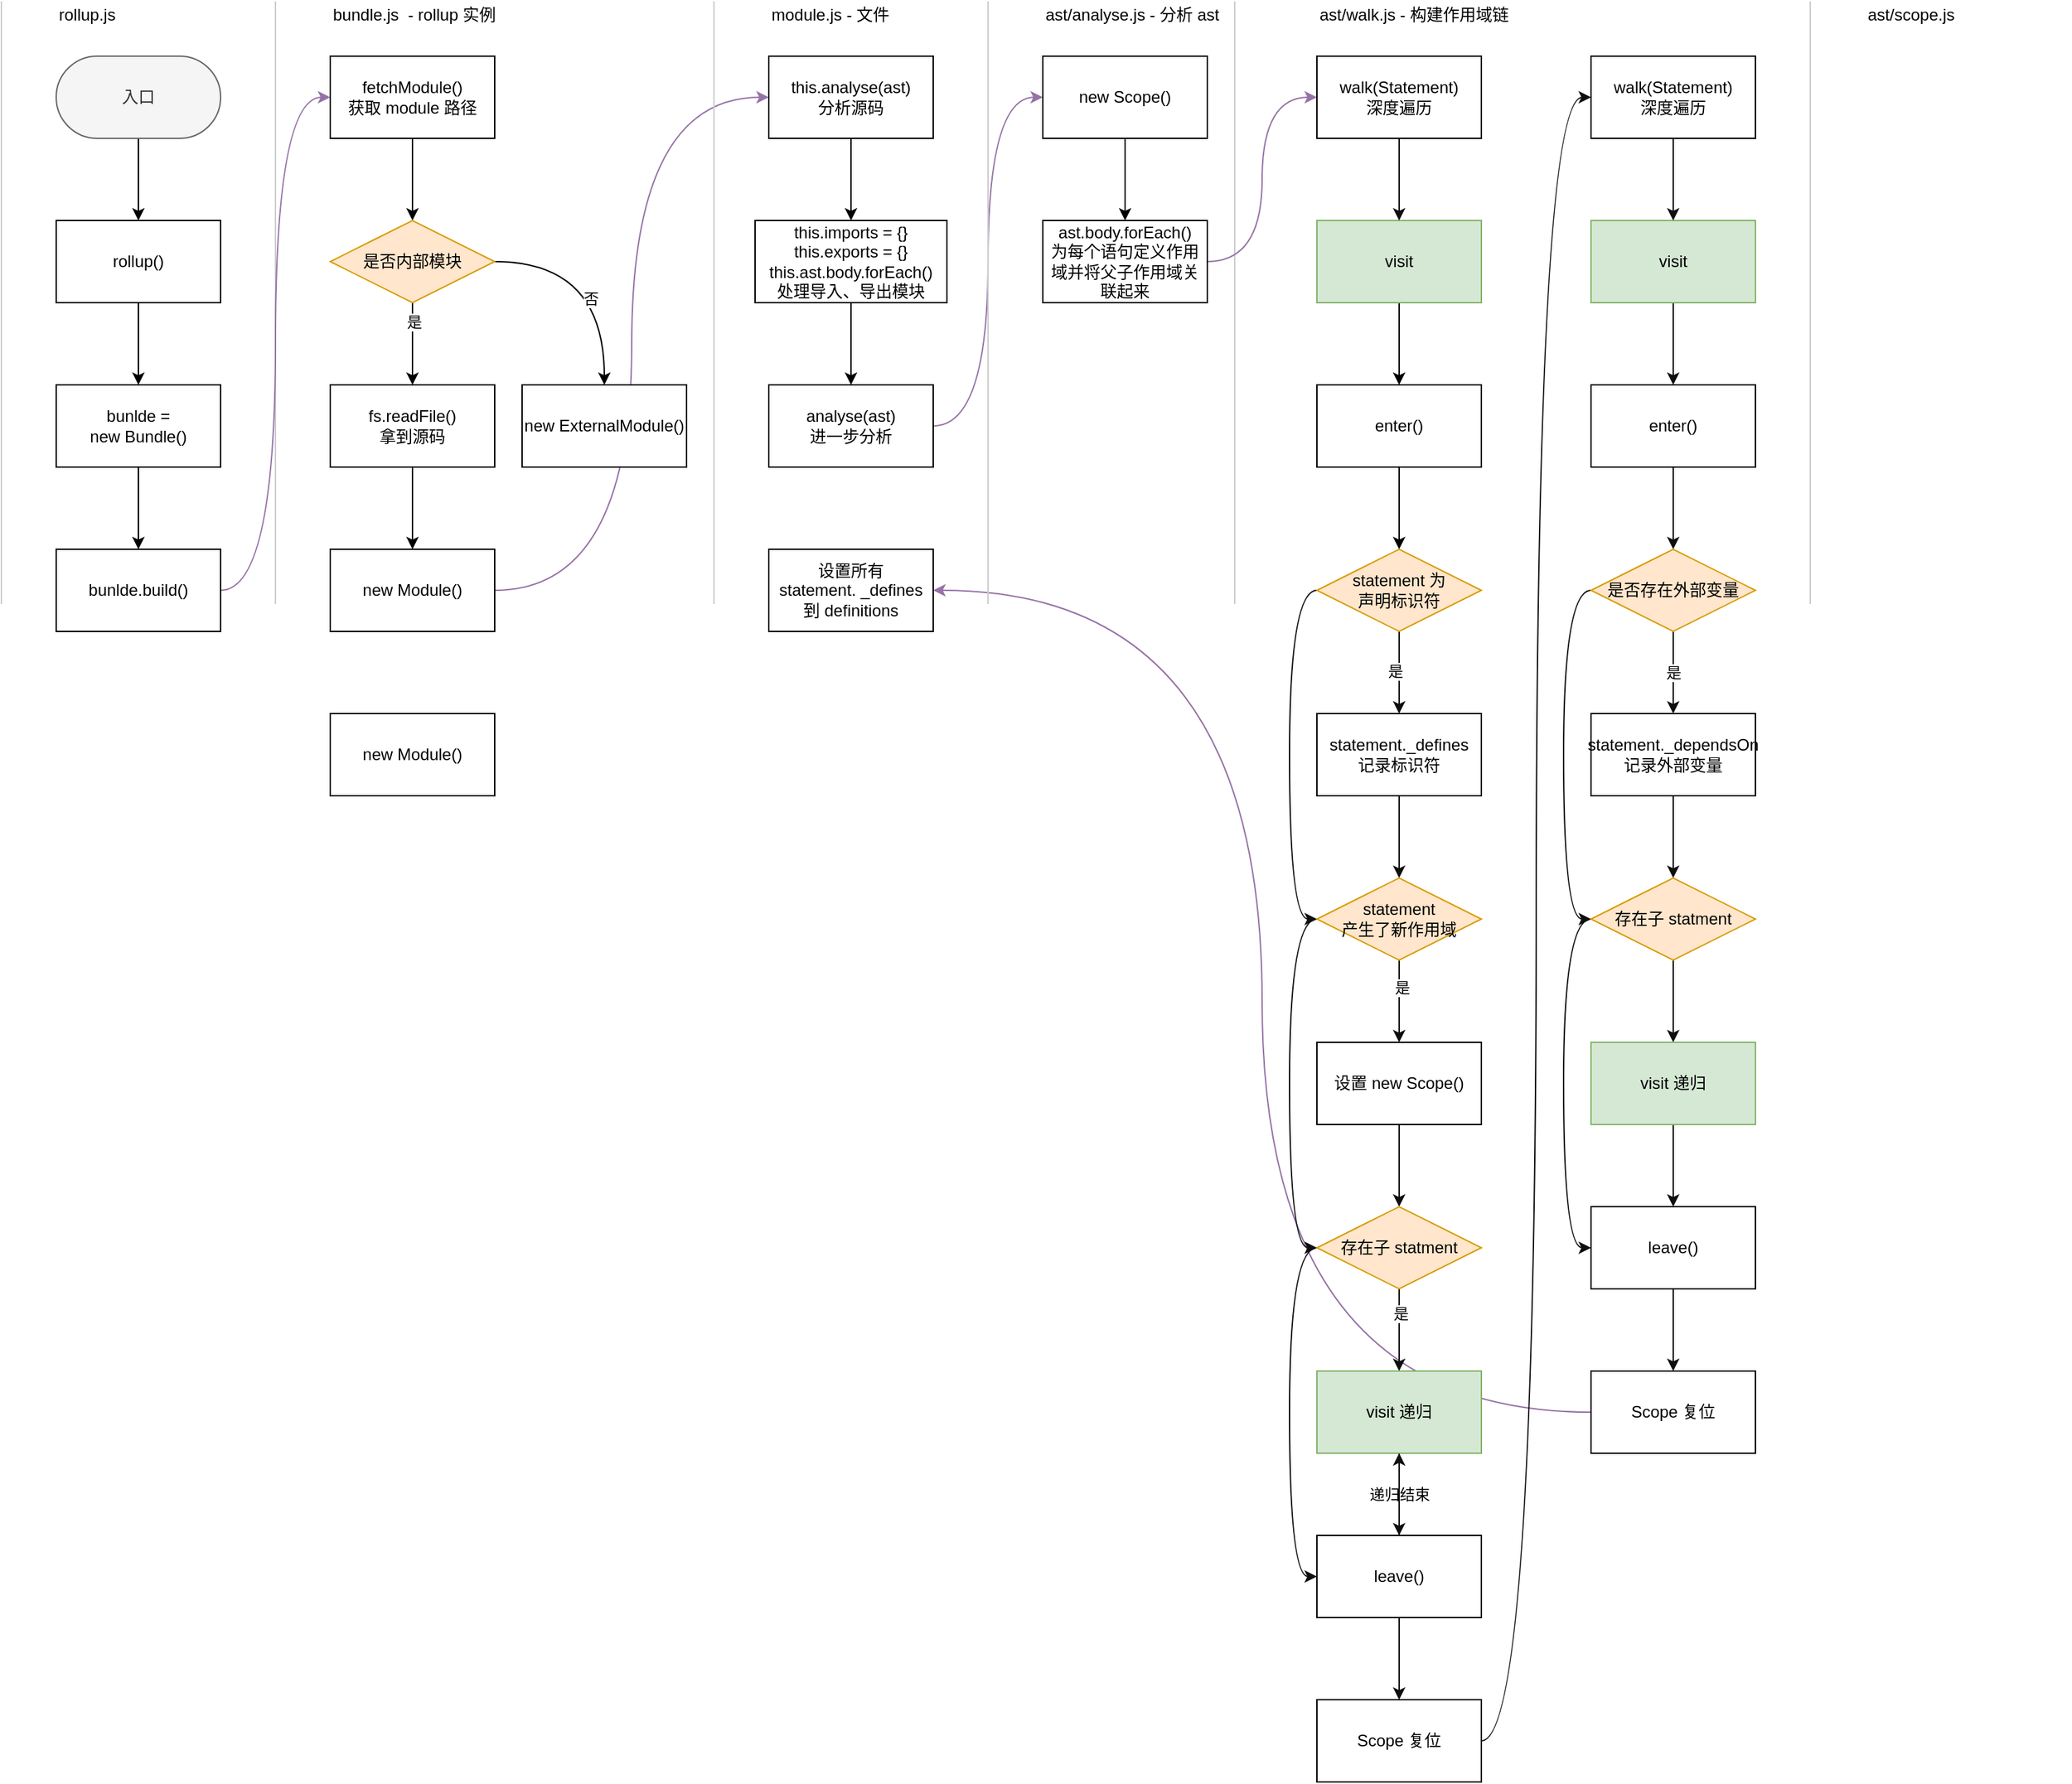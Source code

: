 <mxfile version="14.9.3" type="github">
  <diagram id="jKP7sBDpfqMwmEzG3EQ9" name="第 1 页">
    <mxGraphModel dx="948" dy="644" grid="1" gridSize="10" guides="1" tooltips="1" connect="1" arrows="1" fold="1" page="1" pageScale="1" pageWidth="4681" pageHeight="3300" math="0" shadow="0">
      <root>
        <mxCell id="0" />
        <mxCell id="1" parent="0" />
        <mxCell id="0bQcgtlpd2lwGw6iiIkm-161" style="edgeStyle=orthogonalEdgeStyle;curved=1;orthogonalLoop=1;jettySize=auto;html=1;strokeColor=#9673a6;entryX=1;entryY=0.5;entryDx=0;entryDy=0;fillColor=#e1d5e7;" edge="1" parent="1" source="0bQcgtlpd2lwGw6iiIkm-155" target="0bQcgtlpd2lwGw6iiIkm-162">
          <mxGeometry relative="1" as="geometry">
            <mxPoint x="1150" y="840" as="targetPoint" />
          </mxGeometry>
        </mxCell>
        <mxCell id="0bQcgtlpd2lwGw6iiIkm-5" value="" style="edgeStyle=orthogonalEdgeStyle;rounded=0;orthogonalLoop=1;jettySize=auto;html=1;" edge="1" parent="1" source="0bQcgtlpd2lwGw6iiIkm-2" target="0bQcgtlpd2lwGw6iiIkm-4">
          <mxGeometry relative="1" as="geometry" />
        </mxCell>
        <mxCell id="0bQcgtlpd2lwGw6iiIkm-2" value="入口" style="rounded=1;whiteSpace=wrap;html=1;arcSize=50;fillColor=#f5f5f5;strokeColor=#666666;fontColor=#333333;" vertex="1" parent="1">
          <mxGeometry x="560" y="400" width="120" height="60" as="geometry" />
        </mxCell>
        <mxCell id="0bQcgtlpd2lwGw6iiIkm-8" value="" style="edgeStyle=orthogonalEdgeStyle;rounded=0;orthogonalLoop=1;jettySize=auto;html=1;" edge="1" parent="1" source="0bQcgtlpd2lwGw6iiIkm-4" target="0bQcgtlpd2lwGw6iiIkm-7">
          <mxGeometry relative="1" as="geometry" />
        </mxCell>
        <mxCell id="0bQcgtlpd2lwGw6iiIkm-4" value="rollup()" style="rounded=1;whiteSpace=wrap;html=1;arcSize=0;align=center;" vertex="1" parent="1">
          <mxGeometry x="560" y="520" width="120" height="60" as="geometry" />
        </mxCell>
        <mxCell id="0bQcgtlpd2lwGw6iiIkm-16" value="" style="edgeStyle=orthogonalEdgeStyle;rounded=0;orthogonalLoop=1;jettySize=auto;html=1;" edge="1" parent="1" source="0bQcgtlpd2lwGw6iiIkm-7" target="0bQcgtlpd2lwGw6iiIkm-15">
          <mxGeometry relative="1" as="geometry" />
        </mxCell>
        <mxCell id="0bQcgtlpd2lwGw6iiIkm-7" value="bunlde = &lt;br&gt;new Bundle()" style="rounded=1;whiteSpace=wrap;html=1;arcSize=0;align=center;" vertex="1" parent="1">
          <mxGeometry x="560" y="640" width="120" height="60" as="geometry" />
        </mxCell>
        <mxCell id="0bQcgtlpd2lwGw6iiIkm-9" value="" style="endArrow=none;html=1;strokeColor=#CCCCCC;" edge="1" parent="1">
          <mxGeometry width="50" height="50" relative="1" as="geometry">
            <mxPoint x="520" y="800" as="sourcePoint" />
            <mxPoint x="520" y="360" as="targetPoint" />
          </mxGeometry>
        </mxCell>
        <mxCell id="0bQcgtlpd2lwGw6iiIkm-10" value="" style="endArrow=none;html=1;fillColor=#f5f5f5;strokeColor=#CCCCCC;" edge="1" parent="1">
          <mxGeometry width="50" height="50" relative="1" as="geometry">
            <mxPoint x="720" y="800" as="sourcePoint" />
            <mxPoint x="720" y="360" as="targetPoint" />
          </mxGeometry>
        </mxCell>
        <mxCell id="0bQcgtlpd2lwGw6iiIkm-11" value="rollup.js" style="text;html=1;strokeColor=none;fillColor=none;align=left;verticalAlign=middle;whiteSpace=wrap;rounded=0;" vertex="1" parent="1">
          <mxGeometry x="560" y="360" width="40" height="20" as="geometry" />
        </mxCell>
        <mxCell id="0bQcgtlpd2lwGw6iiIkm-13" value="bundle.js&amp;nbsp; - rollup 实例" style="text;html=1;strokeColor=none;fillColor=none;align=left;verticalAlign=middle;whiteSpace=wrap;rounded=0;" vertex="1" parent="1">
          <mxGeometry x="760" y="360" width="130" height="20" as="geometry" />
        </mxCell>
        <mxCell id="0bQcgtlpd2lwGw6iiIkm-18" style="edgeStyle=orthogonalEdgeStyle;orthogonalLoop=1;jettySize=auto;html=1;entryX=0;entryY=0.5;entryDx=0;entryDy=0;curved=1;fillColor=#e1d5e7;strokeColor=#9673a6;" edge="1" parent="1" source="0bQcgtlpd2lwGw6iiIkm-15" target="0bQcgtlpd2lwGw6iiIkm-17">
          <mxGeometry relative="1" as="geometry" />
        </mxCell>
        <mxCell id="0bQcgtlpd2lwGw6iiIkm-15" value="bunlde.build()" style="rounded=1;whiteSpace=wrap;html=1;arcSize=0;align=center;" vertex="1" parent="1">
          <mxGeometry x="560" y="760" width="120" height="60" as="geometry" />
        </mxCell>
        <mxCell id="0bQcgtlpd2lwGw6iiIkm-17" value="fetchModule()&lt;br&gt;获取 module 路径" style="rounded=1;whiteSpace=wrap;html=1;arcSize=0;align=center;" vertex="1" parent="1">
          <mxGeometry x="760" y="400" width="120" height="60" as="geometry" />
        </mxCell>
        <mxCell id="0bQcgtlpd2lwGw6iiIkm-22" value="" style="edgeStyle=orthogonalEdgeStyle;curved=1;orthogonalLoop=1;jettySize=auto;html=1;strokeColor=#000000;exitX=0.5;exitY=1;exitDx=0;exitDy=0;" edge="1" parent="1" source="0bQcgtlpd2lwGw6iiIkm-17" target="0bQcgtlpd2lwGw6iiIkm-21">
          <mxGeometry relative="1" as="geometry">
            <mxPoint x="820" y="580" as="sourcePoint" />
          </mxGeometry>
        </mxCell>
        <mxCell id="0bQcgtlpd2lwGw6iiIkm-24" value="" style="edgeStyle=orthogonalEdgeStyle;curved=1;orthogonalLoop=1;jettySize=auto;html=1;strokeColor=#000000;" edge="1" parent="1" source="0bQcgtlpd2lwGw6iiIkm-21">
          <mxGeometry relative="1" as="geometry">
            <mxPoint x="820" y="640" as="targetPoint" />
          </mxGeometry>
        </mxCell>
        <mxCell id="0bQcgtlpd2lwGw6iiIkm-25" value="是" style="edgeLabel;html=1;align=center;verticalAlign=middle;resizable=0;points=[];" vertex="1" connectable="0" parent="0bQcgtlpd2lwGw6iiIkm-24">
          <mxGeometry x="-0.533" y="1" relative="1" as="geometry">
            <mxPoint as="offset" />
          </mxGeometry>
        </mxCell>
        <mxCell id="0bQcgtlpd2lwGw6iiIkm-27" value="否" style="edgeStyle=orthogonalEdgeStyle;curved=1;orthogonalLoop=1;jettySize=auto;html=1;strokeColor=#000000;" edge="1" parent="1" source="0bQcgtlpd2lwGw6iiIkm-21" target="0bQcgtlpd2lwGw6iiIkm-26">
          <mxGeometry x="0.25" y="-10" relative="1" as="geometry">
            <mxPoint as="offset" />
          </mxGeometry>
        </mxCell>
        <mxCell id="0bQcgtlpd2lwGw6iiIkm-21" value="是否内部模块" style="rhombus;whiteSpace=wrap;html=1;rounded=1;arcSize=0;fillColor=#ffe6cc;strokeColor=#d79b00;" vertex="1" parent="1">
          <mxGeometry x="760" y="520" width="120" height="60" as="geometry" />
        </mxCell>
        <mxCell id="0bQcgtlpd2lwGw6iiIkm-37" style="edgeStyle=orthogonalEdgeStyle;curved=1;orthogonalLoop=1;jettySize=auto;html=1;entryX=0;entryY=0.5;entryDx=0;entryDy=0;strokeColor=#9673a6;fillColor=#e1d5e7;" edge="1" parent="1" source="0bQcgtlpd2lwGw6iiIkm-23" target="0bQcgtlpd2lwGw6iiIkm-31">
          <mxGeometry relative="1" as="geometry" />
        </mxCell>
        <mxCell id="0bQcgtlpd2lwGw6iiIkm-23" value="new Module()" style="whiteSpace=wrap;html=1;rounded=1;arcSize=0;" vertex="1" parent="1">
          <mxGeometry x="760" y="760" width="120" height="60" as="geometry" />
        </mxCell>
        <mxCell id="0bQcgtlpd2lwGw6iiIkm-26" value="new ExternalModule()" style="whiteSpace=wrap;html=1;rounded=1;arcSize=0;" vertex="1" parent="1">
          <mxGeometry x="900" y="640" width="120" height="60" as="geometry" />
        </mxCell>
        <mxCell id="0bQcgtlpd2lwGw6iiIkm-29" value="" style="edgeStyle=orthogonalEdgeStyle;curved=1;orthogonalLoop=1;jettySize=auto;html=1;strokeColor=#000000;" edge="1" parent="1" source="0bQcgtlpd2lwGw6iiIkm-28" target="0bQcgtlpd2lwGw6iiIkm-23">
          <mxGeometry relative="1" as="geometry" />
        </mxCell>
        <mxCell id="0bQcgtlpd2lwGw6iiIkm-28" value="fs.readFile()&lt;br&gt;拿到源码" style="whiteSpace=wrap;html=1;rounded=1;arcSize=0;" vertex="1" parent="1">
          <mxGeometry x="760" y="640" width="120" height="60" as="geometry" />
        </mxCell>
        <mxCell id="0bQcgtlpd2lwGw6iiIkm-30" value="" style="endArrow=none;html=1;fillColor=#f5f5f5;strokeColor=#CCCCCC;" edge="1" parent="1">
          <mxGeometry width="50" height="50" relative="1" as="geometry">
            <mxPoint x="1040" y="800" as="sourcePoint" />
            <mxPoint x="1040" y="360" as="targetPoint" />
          </mxGeometry>
        </mxCell>
        <mxCell id="0bQcgtlpd2lwGw6iiIkm-36" value="" style="edgeStyle=orthogonalEdgeStyle;curved=1;orthogonalLoop=1;jettySize=auto;html=1;strokeColor=#000000;" edge="1" parent="1" source="0bQcgtlpd2lwGw6iiIkm-31" target="0bQcgtlpd2lwGw6iiIkm-35">
          <mxGeometry relative="1" as="geometry" />
        </mxCell>
        <mxCell id="0bQcgtlpd2lwGw6iiIkm-31" value="this.analyse(ast)&lt;br&gt;分析源码" style="whiteSpace=wrap;html=1;rounded=1;arcSize=0;" vertex="1" parent="1">
          <mxGeometry x="1080" y="400" width="120" height="60" as="geometry" />
        </mxCell>
        <mxCell id="0bQcgtlpd2lwGw6iiIkm-32" value="module.js - 文件" style="text;html=1;strokeColor=none;fillColor=none;align=left;verticalAlign=middle;whiteSpace=wrap;rounded=0;" vertex="1" parent="1">
          <mxGeometry x="1080" y="360" width="130" height="20" as="geometry" />
        </mxCell>
        <mxCell id="0bQcgtlpd2lwGw6iiIkm-33" style="edgeStyle=orthogonalEdgeStyle;curved=1;orthogonalLoop=1;jettySize=auto;html=1;exitX=0.5;exitY=1;exitDx=0;exitDy=0;strokeColor=#000000;" edge="1" parent="1" source="0bQcgtlpd2lwGw6iiIkm-13" target="0bQcgtlpd2lwGw6iiIkm-13">
          <mxGeometry relative="1" as="geometry" />
        </mxCell>
        <mxCell id="0bQcgtlpd2lwGw6iiIkm-39" value="" style="edgeStyle=orthogonalEdgeStyle;curved=1;orthogonalLoop=1;jettySize=auto;html=1;strokeColor=#000000;" edge="1" parent="1" source="0bQcgtlpd2lwGw6iiIkm-35" target="0bQcgtlpd2lwGw6iiIkm-38">
          <mxGeometry relative="1" as="geometry" />
        </mxCell>
        <mxCell id="0bQcgtlpd2lwGw6iiIkm-35" value="&lt;div&gt;this.imports = {}&lt;/div&gt;&lt;div&gt;&lt;span&gt;		&lt;/span&gt;this.exports = {}&lt;/div&gt;&lt;div&gt;this.ast.body.forEach()&lt;br&gt;&lt;/div&gt;&lt;div&gt;处理导入、导出模块&lt;/div&gt;" style="whiteSpace=wrap;html=1;rounded=1;arcSize=0;" vertex="1" parent="1">
          <mxGeometry x="1070" y="520" width="140" height="60" as="geometry" />
        </mxCell>
        <mxCell id="0bQcgtlpd2lwGw6iiIkm-44" style="edgeStyle=orthogonalEdgeStyle;curved=1;orthogonalLoop=1;jettySize=auto;html=1;entryX=0;entryY=0.5;entryDx=0;entryDy=0;strokeColor=#9673a6;fillColor=#e1d5e7;" edge="1" parent="1" source="0bQcgtlpd2lwGw6iiIkm-38" target="0bQcgtlpd2lwGw6iiIkm-43">
          <mxGeometry relative="1" as="geometry" />
        </mxCell>
        <mxCell id="0bQcgtlpd2lwGw6iiIkm-38" value="&lt;span&gt;analyse(ast)&lt;/span&gt;&lt;br&gt;进一步分析" style="whiteSpace=wrap;html=1;rounded=1;arcSize=0;" vertex="1" parent="1">
          <mxGeometry x="1080" y="640" width="120" height="60" as="geometry" />
        </mxCell>
        <mxCell id="0bQcgtlpd2lwGw6iiIkm-40" value="" style="endArrow=none;html=1;fillColor=#f5f5f5;strokeColor=#CCCCCC;" edge="1" parent="1">
          <mxGeometry width="50" height="50" relative="1" as="geometry">
            <mxPoint x="1240" y="800" as="sourcePoint" />
            <mxPoint x="1240" y="360" as="targetPoint" />
          </mxGeometry>
        </mxCell>
        <mxCell id="0bQcgtlpd2lwGw6iiIkm-41" value="ast/analyse.js - 分析 ast" style="text;html=1;strokeColor=none;fillColor=none;align=left;verticalAlign=middle;whiteSpace=wrap;rounded=0;" vertex="1" parent="1">
          <mxGeometry x="1280" y="360" width="140" height="20" as="geometry" />
        </mxCell>
        <mxCell id="0bQcgtlpd2lwGw6iiIkm-49" value="" style="edgeStyle=orthogonalEdgeStyle;curved=1;orthogonalLoop=1;jettySize=auto;html=1;strokeColor=#000000;" edge="1" parent="1" source="0bQcgtlpd2lwGw6iiIkm-43" target="0bQcgtlpd2lwGw6iiIkm-48">
          <mxGeometry relative="1" as="geometry" />
        </mxCell>
        <mxCell id="0bQcgtlpd2lwGw6iiIkm-43" value="new Scope()" style="whiteSpace=wrap;html=1;rounded=1;arcSize=0;" vertex="1" parent="1">
          <mxGeometry x="1280" y="400" width="120" height="60" as="geometry" />
        </mxCell>
        <mxCell id="0bQcgtlpd2lwGw6iiIkm-45" value="" style="endArrow=none;html=1;fillColor=#f5f5f5;strokeColor=#CCCCCC;" edge="1" parent="1">
          <mxGeometry width="50" height="50" relative="1" as="geometry">
            <mxPoint x="1420" y="800" as="sourcePoint" />
            <mxPoint x="1420" y="360" as="targetPoint" />
          </mxGeometry>
        </mxCell>
        <mxCell id="0bQcgtlpd2lwGw6iiIkm-46" value="ast/walk.js - 构建作用域链" style="text;html=1;strokeColor=none;fillColor=none;align=left;verticalAlign=middle;whiteSpace=wrap;rounded=0;" vertex="1" parent="1">
          <mxGeometry x="1480" y="360" width="150" height="20" as="geometry" />
        </mxCell>
        <mxCell id="0bQcgtlpd2lwGw6iiIkm-74" value="" style="edgeStyle=orthogonalEdgeStyle;curved=1;orthogonalLoop=1;jettySize=auto;html=1;strokeColor=#000000;" edge="1" parent="1" source="0bQcgtlpd2lwGw6iiIkm-47" target="0bQcgtlpd2lwGw6iiIkm-56">
          <mxGeometry relative="1" as="geometry" />
        </mxCell>
        <mxCell id="0bQcgtlpd2lwGw6iiIkm-47" value="visit" style="whiteSpace=wrap;html=1;rounded=1;arcSize=0;fillColor=#d5e8d4;strokeColor=#82b366;" vertex="1" parent="1">
          <mxGeometry x="1480" y="520" width="120" height="60" as="geometry" />
        </mxCell>
        <mxCell id="0bQcgtlpd2lwGw6iiIkm-54" value="" style="edgeStyle=orthogonalEdgeStyle;curved=1;orthogonalLoop=1;jettySize=auto;html=1;strokeColor=#9673a6;entryX=0;entryY=0.5;entryDx=0;entryDy=0;fillColor=#e1d5e7;" edge="1" parent="1" source="0bQcgtlpd2lwGw6iiIkm-48" target="0bQcgtlpd2lwGw6iiIkm-53">
          <mxGeometry relative="1" as="geometry" />
        </mxCell>
        <mxCell id="0bQcgtlpd2lwGw6iiIkm-48" value="ast.body.forEach()&lt;br&gt;为每个语句定义作用域并将父子作用域关联起来" style="whiteSpace=wrap;html=1;rounded=1;arcSize=0;" vertex="1" parent="1">
          <mxGeometry x="1280" y="520" width="120" height="60" as="geometry" />
        </mxCell>
        <mxCell id="0bQcgtlpd2lwGw6iiIkm-135" value="" style="edgeStyle=orthogonalEdgeStyle;curved=1;orthogonalLoop=1;jettySize=auto;html=1;strokeColor=#0F0F0F;" edge="1" parent="1" source="0bQcgtlpd2lwGw6iiIkm-53" target="0bQcgtlpd2lwGw6iiIkm-47">
          <mxGeometry relative="1" as="geometry" />
        </mxCell>
        <mxCell id="0bQcgtlpd2lwGw6iiIkm-53" value="walk(Statement)&lt;br&gt;深度遍历" style="whiteSpace=wrap;html=1;rounded=1;arcSize=0;" vertex="1" parent="1">
          <mxGeometry x="1480" y="400" width="120" height="60" as="geometry" />
        </mxCell>
        <mxCell id="0bQcgtlpd2lwGw6iiIkm-59" value="" style="edgeStyle=orthogonalEdgeStyle;curved=1;orthogonalLoop=1;jettySize=auto;html=1;strokeColor=#000000;entryX=0.5;entryY=0;entryDx=0;entryDy=0;" edge="1" parent="1" source="0bQcgtlpd2lwGw6iiIkm-56" target="0bQcgtlpd2lwGw6iiIkm-102">
          <mxGeometry relative="1" as="geometry">
            <mxPoint x="1540" y="760" as="targetPoint" />
          </mxGeometry>
        </mxCell>
        <mxCell id="0bQcgtlpd2lwGw6iiIkm-56" value="enter()" style="whiteSpace=wrap;html=1;rounded=1;arcSize=0;" vertex="1" parent="1">
          <mxGeometry x="1480" y="640" width="120" height="60" as="geometry" />
        </mxCell>
        <mxCell id="0bQcgtlpd2lwGw6iiIkm-66" value="" style="endArrow=none;html=1;fillColor=#f5f5f5;strokeColor=#CCCCCC;" edge="1" parent="1">
          <mxGeometry width="50" height="50" relative="1" as="geometry">
            <mxPoint x="1840" y="800" as="sourcePoint" />
            <mxPoint x="1840" y="360" as="targetPoint" />
          </mxGeometry>
        </mxCell>
        <mxCell id="0bQcgtlpd2lwGw6iiIkm-68" value="ast/scope.js" style="text;html=1;strokeColor=none;fillColor=none;align=left;verticalAlign=middle;whiteSpace=wrap;rounded=0;" vertex="1" parent="1">
          <mxGeometry x="1880" y="360" width="150" height="20" as="geometry" />
        </mxCell>
        <mxCell id="0bQcgtlpd2lwGw6iiIkm-110" value="" style="edgeStyle=orthogonalEdgeStyle;curved=1;orthogonalLoop=1;jettySize=auto;html=1;strokeColor=#0F0F0F;" edge="1" parent="1" source="0bQcgtlpd2lwGw6iiIkm-102" target="0bQcgtlpd2lwGw6iiIkm-107">
          <mxGeometry relative="1" as="geometry" />
        </mxCell>
        <mxCell id="0bQcgtlpd2lwGw6iiIkm-112" value="是" style="edgeLabel;html=1;align=center;verticalAlign=middle;resizable=0;points=[];" vertex="1" connectable="0" parent="0bQcgtlpd2lwGw6iiIkm-110">
          <mxGeometry x="-0.033" y="-3" relative="1" as="geometry">
            <mxPoint as="offset" />
          </mxGeometry>
        </mxCell>
        <mxCell id="0bQcgtlpd2lwGw6iiIkm-138" style="edgeStyle=orthogonalEdgeStyle;curved=1;orthogonalLoop=1;jettySize=auto;html=1;entryX=0;entryY=0.5;entryDx=0;entryDy=0;strokeColor=#0F0F0F;exitX=0;exitY=0.5;exitDx=0;exitDy=0;" edge="1" parent="1" source="0bQcgtlpd2lwGw6iiIkm-102" target="0bQcgtlpd2lwGw6iiIkm-108">
          <mxGeometry relative="1" as="geometry" />
        </mxCell>
        <mxCell id="0bQcgtlpd2lwGw6iiIkm-102" value="statement 为&lt;br&gt;声明标识符" style="rhombus;whiteSpace=wrap;html=1;rounded=1;arcSize=0;fillColor=#ffe6cc;strokeColor=#d79b00;" vertex="1" parent="1">
          <mxGeometry x="1480" y="760" width="120" height="60" as="geometry" />
        </mxCell>
        <mxCell id="0bQcgtlpd2lwGw6iiIkm-111" value="" style="edgeStyle=orthogonalEdgeStyle;curved=1;orthogonalLoop=1;jettySize=auto;html=1;strokeColor=#0F0F0F;" edge="1" parent="1" source="0bQcgtlpd2lwGw6iiIkm-107" target="0bQcgtlpd2lwGw6iiIkm-108">
          <mxGeometry relative="1" as="geometry" />
        </mxCell>
        <mxCell id="0bQcgtlpd2lwGw6iiIkm-107" value="statement._defines&lt;br&gt;记录标识符" style="whiteSpace=wrap;html=1;rounded=1;arcSize=0;" vertex="1" parent="1">
          <mxGeometry x="1480" y="880" width="120" height="60" as="geometry" />
        </mxCell>
        <mxCell id="0bQcgtlpd2lwGw6iiIkm-115" value="" style="edgeStyle=orthogonalEdgeStyle;curved=1;orthogonalLoop=1;jettySize=auto;html=1;strokeColor=#0F0F0F;" edge="1" parent="1" source="0bQcgtlpd2lwGw6iiIkm-108" target="0bQcgtlpd2lwGw6iiIkm-114">
          <mxGeometry relative="1" as="geometry" />
        </mxCell>
        <mxCell id="0bQcgtlpd2lwGw6iiIkm-123" value="是" style="edgeLabel;html=1;align=center;verticalAlign=middle;resizable=0;points=[];" vertex="1" connectable="0" parent="0bQcgtlpd2lwGw6iiIkm-115">
          <mxGeometry x="-0.333" y="2" relative="1" as="geometry">
            <mxPoint as="offset" />
          </mxGeometry>
        </mxCell>
        <mxCell id="0bQcgtlpd2lwGw6iiIkm-139" style="edgeStyle=orthogonalEdgeStyle;curved=1;orthogonalLoop=1;jettySize=auto;html=1;entryX=0;entryY=0.5;entryDx=0;entryDy=0;strokeColor=#0F0F0F;exitX=0;exitY=0.5;exitDx=0;exitDy=0;" edge="1" parent="1" source="0bQcgtlpd2lwGw6iiIkm-108" target="0bQcgtlpd2lwGw6iiIkm-117">
          <mxGeometry relative="1" as="geometry" />
        </mxCell>
        <mxCell id="0bQcgtlpd2lwGw6iiIkm-108" value="statement&lt;br&gt;产生了新作用域" style="rhombus;whiteSpace=wrap;html=1;rounded=1;arcSize=0;fillColor=#ffe6cc;strokeColor=#d79b00;" vertex="1" parent="1">
          <mxGeometry x="1480" y="1000" width="120" height="60" as="geometry" />
        </mxCell>
        <mxCell id="0bQcgtlpd2lwGw6iiIkm-118" value="" style="edgeStyle=orthogonalEdgeStyle;curved=1;orthogonalLoop=1;jettySize=auto;html=1;strokeColor=#0F0F0F;" edge="1" parent="1" source="0bQcgtlpd2lwGw6iiIkm-114" target="0bQcgtlpd2lwGw6iiIkm-117">
          <mxGeometry relative="1" as="geometry" />
        </mxCell>
        <mxCell id="0bQcgtlpd2lwGw6iiIkm-114" value="设置 new Scope()" style="whiteSpace=wrap;html=1;rounded=1;arcSize=0;" vertex="1" parent="1">
          <mxGeometry x="1480" y="1120" width="120" height="60" as="geometry" />
        </mxCell>
        <mxCell id="0bQcgtlpd2lwGw6iiIkm-122" value="" style="edgeStyle=orthogonalEdgeStyle;curved=1;orthogonalLoop=1;jettySize=auto;html=1;strokeColor=#0F0F0F;" edge="1" parent="1" source="0bQcgtlpd2lwGw6iiIkm-117" target="0bQcgtlpd2lwGw6iiIkm-121">
          <mxGeometry relative="1" as="geometry" />
        </mxCell>
        <mxCell id="0bQcgtlpd2lwGw6iiIkm-124" value="是" style="edgeLabel;html=1;align=center;verticalAlign=middle;resizable=0;points=[];" vertex="1" connectable="0" parent="0bQcgtlpd2lwGw6iiIkm-122">
          <mxGeometry x="-0.4" y="1" relative="1" as="geometry">
            <mxPoint as="offset" />
          </mxGeometry>
        </mxCell>
        <mxCell id="0bQcgtlpd2lwGw6iiIkm-140" style="edgeStyle=orthogonalEdgeStyle;curved=1;orthogonalLoop=1;jettySize=auto;html=1;entryX=0;entryY=0.5;entryDx=0;entryDy=0;strokeColor=#0F0F0F;exitX=0;exitY=0.5;exitDx=0;exitDy=0;" edge="1" parent="1" source="0bQcgtlpd2lwGw6iiIkm-117" target="0bQcgtlpd2lwGw6iiIkm-125">
          <mxGeometry relative="1" as="geometry" />
        </mxCell>
        <mxCell id="0bQcgtlpd2lwGw6iiIkm-117" value="存在子 statment" style="rhombus;whiteSpace=wrap;html=1;rounded=1;arcSize=0;fillColor=#ffe6cc;strokeColor=#d79b00;" vertex="1" parent="1">
          <mxGeometry x="1480" y="1240" width="120" height="60" as="geometry" />
        </mxCell>
        <mxCell id="0bQcgtlpd2lwGw6iiIkm-126" value="递归结束" style="edgeStyle=orthogonalEdgeStyle;curved=1;orthogonalLoop=1;jettySize=auto;html=1;strokeColor=#0F0F0F;" edge="1" parent="1" source="0bQcgtlpd2lwGw6iiIkm-121" target="0bQcgtlpd2lwGw6iiIkm-125">
          <mxGeometry relative="1" as="geometry" />
        </mxCell>
        <mxCell id="0bQcgtlpd2lwGw6iiIkm-121" value="visit 递归" style="whiteSpace=wrap;html=1;rounded=1;strokeColor=#82b366;fillColor=#d5e8d4;arcSize=0;" vertex="1" parent="1">
          <mxGeometry x="1480" y="1360" width="120" height="60" as="geometry" />
        </mxCell>
        <mxCell id="0bQcgtlpd2lwGw6iiIkm-133" value="" style="edgeStyle=orthogonalEdgeStyle;curved=1;orthogonalLoop=1;jettySize=auto;html=1;strokeColor=#0F0F0F;" edge="1" parent="1" source="0bQcgtlpd2lwGw6iiIkm-125" target="0bQcgtlpd2lwGw6iiIkm-132">
          <mxGeometry relative="1" as="geometry" />
        </mxCell>
        <mxCell id="0bQcgtlpd2lwGw6iiIkm-136" value="" style="edgeStyle=orthogonalEdgeStyle;curved=1;orthogonalLoop=1;jettySize=auto;html=1;strokeColor=#0F0F0F;" edge="1" parent="1" source="0bQcgtlpd2lwGw6iiIkm-125" target="0bQcgtlpd2lwGw6iiIkm-121">
          <mxGeometry relative="1" as="geometry" />
        </mxCell>
        <mxCell id="0bQcgtlpd2lwGw6iiIkm-125" value="leave()" style="whiteSpace=wrap;html=1;rounded=1;arcSize=0;" vertex="1" parent="1">
          <mxGeometry x="1480" y="1480" width="120" height="60" as="geometry" />
        </mxCell>
        <mxCell id="0bQcgtlpd2lwGw6iiIkm-137" style="edgeStyle=orthogonalEdgeStyle;curved=1;orthogonalLoop=1;jettySize=auto;html=1;strokeColor=#0F0F0F;entryX=0;entryY=0.5;entryDx=0;entryDy=0;" edge="1" parent="1" source="0bQcgtlpd2lwGw6iiIkm-132" target="0bQcgtlpd2lwGw6iiIkm-141">
          <mxGeometry relative="1" as="geometry">
            <mxPoint x="1720" y="1250.0" as="targetPoint" />
          </mxGeometry>
        </mxCell>
        <mxCell id="0bQcgtlpd2lwGw6iiIkm-132" value="Scope 复位" style="whiteSpace=wrap;html=1;rounded=1;arcSize=0;" vertex="1" parent="1">
          <mxGeometry x="1480" y="1600" width="120" height="60" as="geometry" />
        </mxCell>
        <mxCell id="0bQcgtlpd2lwGw6iiIkm-144" value="" style="edgeStyle=orthogonalEdgeStyle;curved=1;orthogonalLoop=1;jettySize=auto;html=1;strokeColor=#0F0F0F;" edge="1" parent="1" source="0bQcgtlpd2lwGw6iiIkm-134" target="0bQcgtlpd2lwGw6iiIkm-143">
          <mxGeometry relative="1" as="geometry" />
        </mxCell>
        <mxCell id="0bQcgtlpd2lwGw6iiIkm-134" value="visit" style="whiteSpace=wrap;html=1;rounded=1;arcSize=0;fillColor=#d5e8d4;strokeColor=#82b366;" vertex="1" parent="1">
          <mxGeometry x="1680" y="520" width="120" height="60" as="geometry" />
        </mxCell>
        <mxCell id="0bQcgtlpd2lwGw6iiIkm-142" value="" style="edgeStyle=orthogonalEdgeStyle;curved=1;orthogonalLoop=1;jettySize=auto;html=1;strokeColor=#0F0F0F;" edge="1" parent="1" source="0bQcgtlpd2lwGw6iiIkm-141" target="0bQcgtlpd2lwGw6iiIkm-134">
          <mxGeometry relative="1" as="geometry" />
        </mxCell>
        <mxCell id="0bQcgtlpd2lwGw6iiIkm-141" value="walk(Statement)&lt;br&gt;深度遍历" style="whiteSpace=wrap;html=1;rounded=1;arcSize=0;" vertex="1" parent="1">
          <mxGeometry x="1680" y="400" width="120" height="60" as="geometry" />
        </mxCell>
        <mxCell id="0bQcgtlpd2lwGw6iiIkm-146" value="" style="edgeStyle=orthogonalEdgeStyle;curved=1;orthogonalLoop=1;jettySize=auto;html=1;strokeColor=#0F0F0F;" edge="1" parent="1" source="0bQcgtlpd2lwGw6iiIkm-143" target="0bQcgtlpd2lwGw6iiIkm-145">
          <mxGeometry relative="1" as="geometry" />
        </mxCell>
        <mxCell id="0bQcgtlpd2lwGw6iiIkm-143" value="enter()" style="whiteSpace=wrap;html=1;rounded=1;arcSize=0;" vertex="1" parent="1">
          <mxGeometry x="1680" y="640" width="120" height="60" as="geometry" />
        </mxCell>
        <mxCell id="0bQcgtlpd2lwGw6iiIkm-148" value="是" style="edgeStyle=orthogonalEdgeStyle;curved=1;orthogonalLoop=1;jettySize=auto;html=1;strokeColor=#0F0F0F;" edge="1" parent="1" source="0bQcgtlpd2lwGw6iiIkm-145" target="0bQcgtlpd2lwGw6iiIkm-147">
          <mxGeometry relative="1" as="geometry" />
        </mxCell>
        <mxCell id="0bQcgtlpd2lwGw6iiIkm-159" style="edgeStyle=orthogonalEdgeStyle;curved=1;orthogonalLoop=1;jettySize=auto;html=1;entryX=0;entryY=0.5;entryDx=0;entryDy=0;strokeColor=#0F0F0F;exitX=0;exitY=0.5;exitDx=0;exitDy=0;" edge="1" parent="1" source="0bQcgtlpd2lwGw6iiIkm-145" target="0bQcgtlpd2lwGw6iiIkm-149">
          <mxGeometry relative="1" as="geometry" />
        </mxCell>
        <mxCell id="0bQcgtlpd2lwGw6iiIkm-145" value="是否存在外部变量" style="rhombus;whiteSpace=wrap;html=1;rounded=1;arcSize=0;fillColor=#ffe6cc;strokeColor=#d79b00;" vertex="1" parent="1">
          <mxGeometry x="1680" y="760" width="120" height="60" as="geometry" />
        </mxCell>
        <mxCell id="0bQcgtlpd2lwGw6iiIkm-150" value="" style="edgeStyle=orthogonalEdgeStyle;curved=1;orthogonalLoop=1;jettySize=auto;html=1;strokeColor=#0F0F0F;" edge="1" parent="1" source="0bQcgtlpd2lwGw6iiIkm-147" target="0bQcgtlpd2lwGw6iiIkm-149">
          <mxGeometry relative="1" as="geometry" />
        </mxCell>
        <mxCell id="0bQcgtlpd2lwGw6iiIkm-147" value="statement._dependsOn&lt;br&gt;记录外部变量" style="whiteSpace=wrap;html=1;rounded=1;arcSize=0;" vertex="1" parent="1">
          <mxGeometry x="1680" y="880" width="120" height="60" as="geometry" />
        </mxCell>
        <mxCell id="0bQcgtlpd2lwGw6iiIkm-154" value="" style="edgeStyle=orthogonalEdgeStyle;curved=1;orthogonalLoop=1;jettySize=auto;html=1;strokeColor=#0F0F0F;" edge="1" parent="1" source="0bQcgtlpd2lwGw6iiIkm-149" target="0bQcgtlpd2lwGw6iiIkm-152">
          <mxGeometry relative="1" as="geometry" />
        </mxCell>
        <mxCell id="0bQcgtlpd2lwGw6iiIkm-160" style="edgeStyle=orthogonalEdgeStyle;curved=1;orthogonalLoop=1;jettySize=auto;html=1;entryX=0;entryY=0.5;entryDx=0;entryDy=0;strokeColor=#0F0F0F;exitX=0;exitY=0.5;exitDx=0;exitDy=0;" edge="1" parent="1" source="0bQcgtlpd2lwGw6iiIkm-149" target="0bQcgtlpd2lwGw6iiIkm-153">
          <mxGeometry relative="1" as="geometry" />
        </mxCell>
        <mxCell id="0bQcgtlpd2lwGw6iiIkm-149" value="存在子 statment" style="rhombus;whiteSpace=wrap;html=1;rounded=1;arcSize=0;fillColor=#ffe6cc;strokeColor=#d79b00;" vertex="1" parent="1">
          <mxGeometry x="1680" y="1000" width="120" height="60" as="geometry" />
        </mxCell>
        <mxCell id="0bQcgtlpd2lwGw6iiIkm-157" value="" style="edgeStyle=orthogonalEdgeStyle;curved=1;orthogonalLoop=1;jettySize=auto;html=1;strokeColor=#0F0F0F;" edge="1" parent="1" source="0bQcgtlpd2lwGw6iiIkm-152" target="0bQcgtlpd2lwGw6iiIkm-153">
          <mxGeometry relative="1" as="geometry" />
        </mxCell>
        <mxCell id="0bQcgtlpd2lwGw6iiIkm-152" value="visit 递归" style="whiteSpace=wrap;html=1;rounded=1;strokeColor=#82b366;fillColor=#d5e8d4;arcSize=0;" vertex="1" parent="1">
          <mxGeometry x="1680" y="1120" width="120" height="60" as="geometry" />
        </mxCell>
        <mxCell id="0bQcgtlpd2lwGw6iiIkm-156" value="" style="edgeStyle=orthogonalEdgeStyle;curved=1;orthogonalLoop=1;jettySize=auto;html=1;strokeColor=#0F0F0F;" edge="1" parent="1" source="0bQcgtlpd2lwGw6iiIkm-153" target="0bQcgtlpd2lwGw6iiIkm-155">
          <mxGeometry relative="1" as="geometry" />
        </mxCell>
        <mxCell id="0bQcgtlpd2lwGw6iiIkm-153" value="leave()" style="whiteSpace=wrap;html=1;rounded=1;arcSize=0;" vertex="1" parent="1">
          <mxGeometry x="1680" y="1240" width="120" height="60" as="geometry" />
        </mxCell>
        <mxCell id="0bQcgtlpd2lwGw6iiIkm-155" value="Scope 复位" style="whiteSpace=wrap;html=1;rounded=1;arcSize=0;" vertex="1" parent="1">
          <mxGeometry x="1680" y="1360" width="120" height="60" as="geometry" />
        </mxCell>
        <mxCell id="0bQcgtlpd2lwGw6iiIkm-162" value="设置所有 &lt;br&gt;statement.&amp;nbsp;_defines&lt;br&gt;到&amp;nbsp;definitions" style="whiteSpace=wrap;html=1;rounded=1;arcSize=0;" vertex="1" parent="1">
          <mxGeometry x="1080" y="760" width="120" height="60" as="geometry" />
        </mxCell>
        <mxCell id="0bQcgtlpd2lwGw6iiIkm-165" value="new Module()" style="whiteSpace=wrap;html=1;rounded=1;arcSize=0;" vertex="1" parent="1">
          <mxGeometry x="760" y="880" width="120" height="60" as="geometry" />
        </mxCell>
      </root>
    </mxGraphModel>
  </diagram>
</mxfile>
